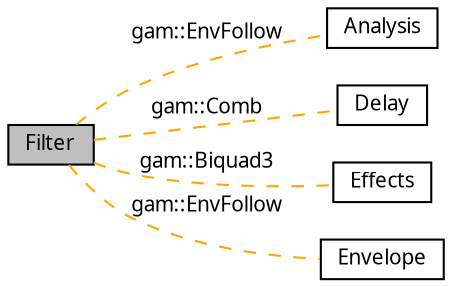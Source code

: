 digraph "Filter"
{
  bgcolor="transparent";
  edge [fontname="FreeSans.ttf",fontsize="10",labelfontname="FreeSans.ttf",labelfontsize="10"];
  node [fontname="FreeSans.ttf",fontsize="10",shape=box];
  rankdir=LR;
  Node1 [label="Filter",height=0.2,width=0.4,color="black", fillcolor="grey75", style="filled", fontcolor="black",tooltip="Signal transformers."];
  Node3 [label="Analysis",height=0.2,width=0.4,color="black",URL="$group___analysis.html",tooltip=" "];
  Node4 [label="Delay",height=0.2,width=0.4,color="black",URL="$group___delay.html",tooltip="Filters that keep a history of previous input samples."];
  Node5 [label="Effects",height=0.2,width=0.4,color="black",URL="$group___effects.html",tooltip=" "];
  Node2 [label="Envelope",height=0.2,width=0.4,color="black",URL="$group___envelope.html",tooltip="Non-periodic, slowly varying modulation sources."];
  Node1->Node2 [shape=plaintext, label="gam::EnvFollow", color="orange", dir="none", style="dashed"];
  Node1->Node3 [shape=plaintext, label="gam::EnvFollow", color="orange", dir="none", style="dashed"];
  Node1->Node4 [shape=plaintext, label="gam::Comb", color="orange", dir="none", style="dashed"];
  Node1->Node5 [shape=plaintext, label="gam::Biquad3", color="orange", dir="none", style="dashed"];
}
